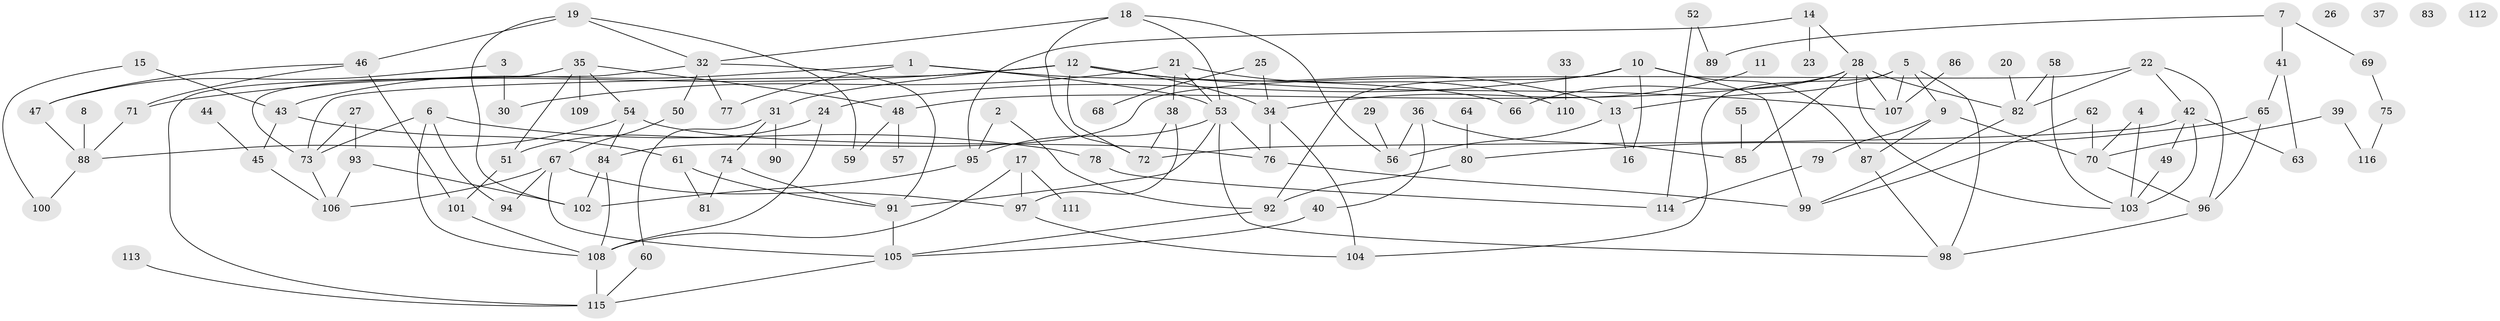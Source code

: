 // coarse degree distribution, {7: 0.09259259259259259, 1: 0.12962962962962962, 5: 0.1111111111111111, 6: 0.09259259259259259, 4: 0.12962962962962962, 9: 0.037037037037037035, 2: 0.2037037037037037, 11: 0.018518518518518517, 3: 0.16666666666666666, 8: 0.018518518518518517}
// Generated by graph-tools (version 1.1) at 2025/48/03/04/25 22:48:06]
// undirected, 116 vertices, 173 edges
graph export_dot {
  node [color=gray90,style=filled];
  1;
  2;
  3;
  4;
  5;
  6;
  7;
  8;
  9;
  10;
  11;
  12;
  13;
  14;
  15;
  16;
  17;
  18;
  19;
  20;
  21;
  22;
  23;
  24;
  25;
  26;
  27;
  28;
  29;
  30;
  31;
  32;
  33;
  34;
  35;
  36;
  37;
  38;
  39;
  40;
  41;
  42;
  43;
  44;
  45;
  46;
  47;
  48;
  49;
  50;
  51;
  52;
  53;
  54;
  55;
  56;
  57;
  58;
  59;
  60;
  61;
  62;
  63;
  64;
  65;
  66;
  67;
  68;
  69;
  70;
  71;
  72;
  73;
  74;
  75;
  76;
  77;
  78;
  79;
  80;
  81;
  82;
  83;
  84;
  85;
  86;
  87;
  88;
  89;
  90;
  91;
  92;
  93;
  94;
  95;
  96;
  97;
  98;
  99;
  100;
  101;
  102;
  103;
  104;
  105;
  106;
  107;
  108;
  109;
  110;
  111;
  112;
  113;
  114;
  115;
  116;
  1 -- 43;
  1 -- 53;
  1 -- 66;
  1 -- 77;
  2 -- 92;
  2 -- 95;
  3 -- 30;
  3 -- 47;
  4 -- 70;
  4 -- 103;
  5 -- 9;
  5 -- 13;
  5 -- 98;
  5 -- 104;
  5 -- 107;
  6 -- 73;
  6 -- 78;
  6 -- 94;
  6 -- 108;
  7 -- 41;
  7 -- 69;
  7 -- 89;
  8 -- 88;
  9 -- 70;
  9 -- 79;
  9 -- 87;
  10 -- 16;
  10 -- 24;
  10 -- 87;
  10 -- 92;
  10 -- 99;
  11 -- 34;
  12 -- 13;
  12 -- 31;
  12 -- 34;
  12 -- 71;
  12 -- 72;
  12 -- 73;
  12 -- 107;
  13 -- 16;
  13 -- 56;
  14 -- 23;
  14 -- 28;
  14 -- 95;
  15 -- 43;
  15 -- 100;
  17 -- 97;
  17 -- 108;
  17 -- 111;
  18 -- 32;
  18 -- 53;
  18 -- 56;
  18 -- 72;
  19 -- 32;
  19 -- 46;
  19 -- 59;
  19 -- 102;
  20 -- 82;
  21 -- 30;
  21 -- 38;
  21 -- 53;
  21 -- 110;
  22 -- 42;
  22 -- 82;
  22 -- 84;
  22 -- 96;
  24 -- 51;
  24 -- 108;
  25 -- 34;
  25 -- 68;
  27 -- 73;
  27 -- 93;
  28 -- 48;
  28 -- 66;
  28 -- 82;
  28 -- 85;
  28 -- 103;
  28 -- 107;
  29 -- 56;
  31 -- 60;
  31 -- 74;
  31 -- 90;
  32 -- 50;
  32 -- 73;
  32 -- 77;
  32 -- 91;
  33 -- 110;
  34 -- 76;
  34 -- 104;
  35 -- 48;
  35 -- 51;
  35 -- 54;
  35 -- 109;
  35 -- 115;
  36 -- 40;
  36 -- 56;
  36 -- 85;
  38 -- 72;
  38 -- 97;
  39 -- 70;
  39 -- 116;
  40 -- 105;
  41 -- 63;
  41 -- 65;
  42 -- 49;
  42 -- 63;
  42 -- 72;
  42 -- 103;
  43 -- 45;
  43 -- 61;
  44 -- 45;
  45 -- 106;
  46 -- 47;
  46 -- 71;
  46 -- 101;
  47 -- 88;
  48 -- 57;
  48 -- 59;
  49 -- 103;
  50 -- 67;
  51 -- 101;
  52 -- 89;
  52 -- 114;
  53 -- 76;
  53 -- 91;
  53 -- 95;
  53 -- 98;
  54 -- 76;
  54 -- 84;
  54 -- 88;
  55 -- 85;
  58 -- 82;
  58 -- 103;
  60 -- 115;
  61 -- 81;
  61 -- 91;
  62 -- 70;
  62 -- 99;
  64 -- 80;
  65 -- 80;
  65 -- 96;
  67 -- 94;
  67 -- 97;
  67 -- 105;
  67 -- 106;
  69 -- 75;
  70 -- 96;
  71 -- 88;
  73 -- 106;
  74 -- 81;
  74 -- 91;
  75 -- 116;
  76 -- 99;
  78 -- 114;
  79 -- 114;
  80 -- 92;
  82 -- 99;
  84 -- 102;
  84 -- 108;
  86 -- 107;
  87 -- 98;
  88 -- 100;
  91 -- 105;
  92 -- 105;
  93 -- 102;
  93 -- 106;
  95 -- 102;
  96 -- 98;
  97 -- 104;
  101 -- 108;
  105 -- 115;
  108 -- 115;
  113 -- 115;
}
